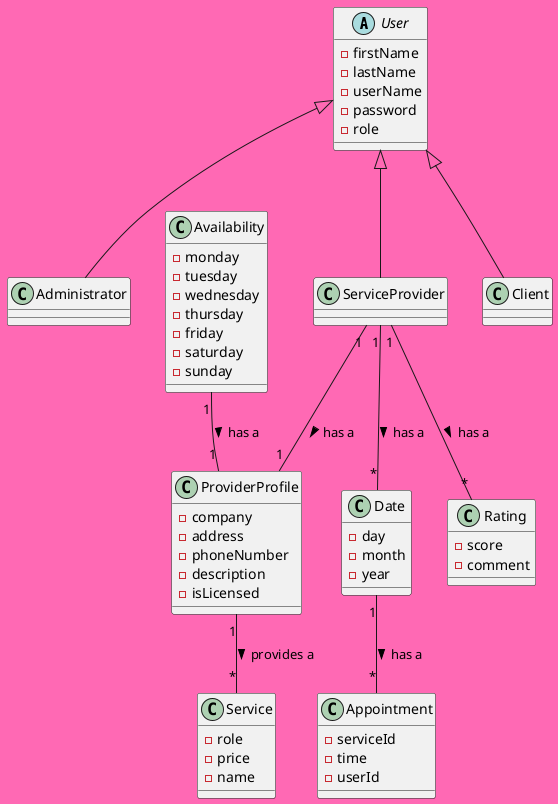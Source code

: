 ```plantuml
@startuml
skinparam backgroundColor HotPink

    abstract class User{
        -firstName
        -lastName
        -userName
        -password
        -role
    }

    class Administrator extends User{

    }

    class ServiceProvider extends User{

    }
    class Client extends User{

    }
    class Rating {
      -score
      -comment
    }

    class Service{
      -role
      -price
      -name
    }

    class ProviderProfile{
      -company
      -address
      -phoneNumber
      -description
      -isLicensed
    }

    class Availability {
      -monday
      -tuesday
      -wednesday
      -thursday
      -friday
      -saturday
      -sunday
    }

    class Date {
      -day
      -month
      -year
    }

    class Appointment {
      -serviceId
      -time
      -userId
    }


    ServiceProvider "1" -- "1" ProviderProfile: > has a
    ServiceProvider "1" -- "*" Rating: > has a
    ServiceProvider "1" -- "*" Date: > has a
    Date "1" -- "*" Appointment: > has a
    ProviderProfile "1" -- "*" Service: > provides a
    Availability "1" -- "1" ProviderProfile: > has a
@enduml
```
